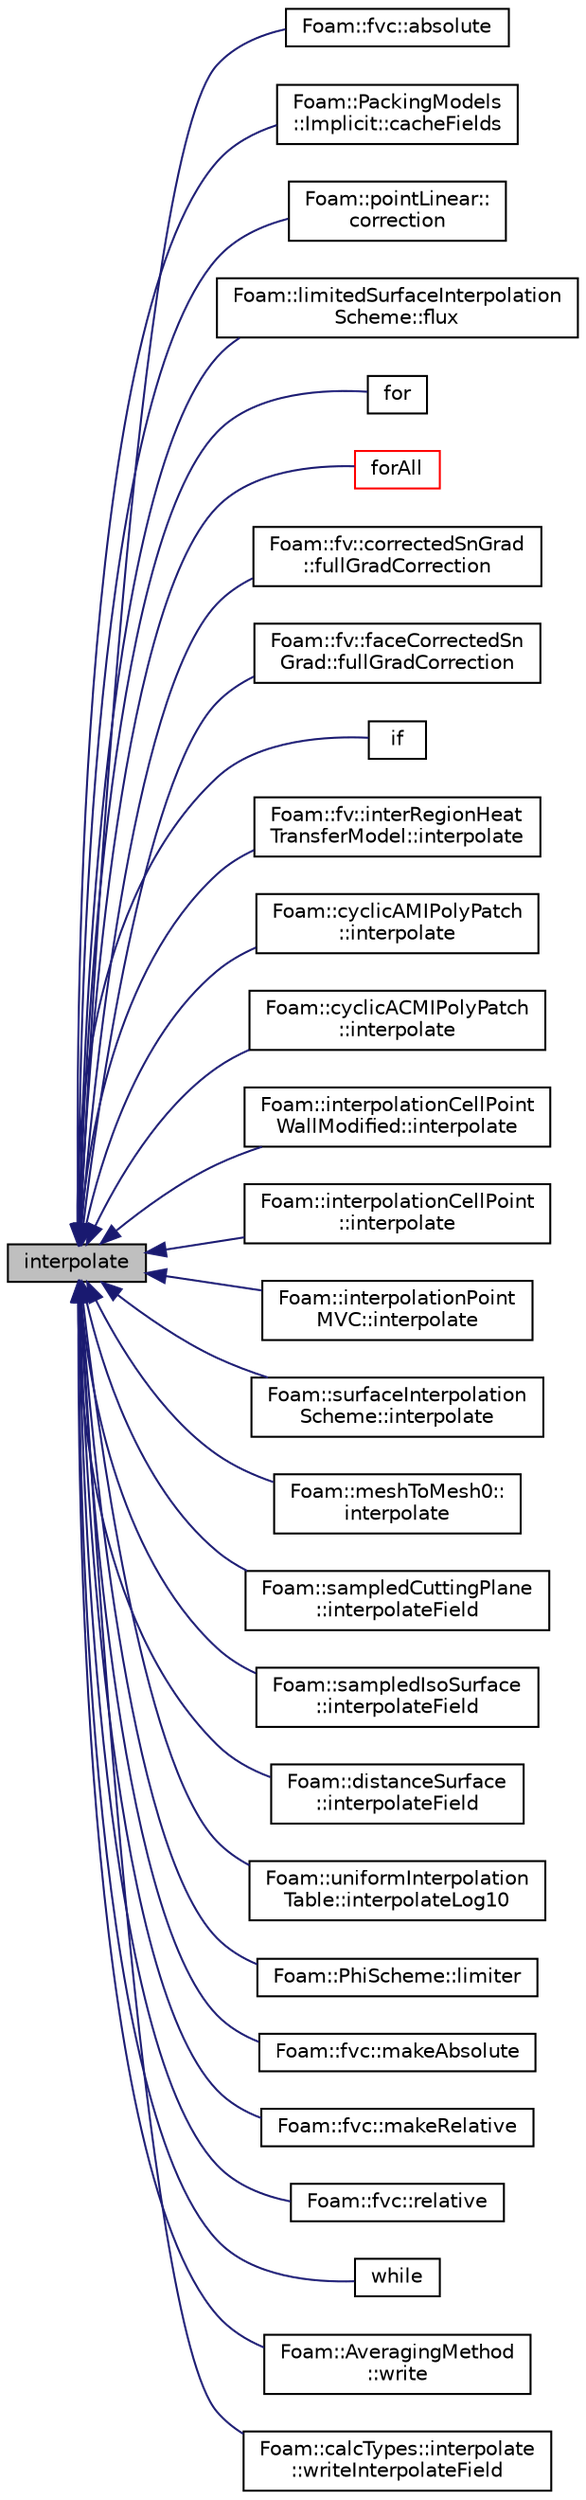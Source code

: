 digraph "interpolate"
{
  bgcolor="transparent";
  edge [fontname="Helvetica",fontsize="10",labelfontname="Helvetica",labelfontsize="10"];
  node [fontname="Helvetica",fontsize="10",shape=record];
  rankdir="LR";
  Node1 [label="interpolate",height=0.2,width=0.4,color="black", fillcolor="grey75", style="filled", fontcolor="black"];
  Node1 -> Node2 [dir="back",color="midnightblue",fontsize="10",style="solid",fontname="Helvetica"];
  Node2 [label="Foam::fvc::absolute",height=0.2,width=0.4,color="black",URL="$a10759.html#ae3a3435bb4f9e4cbc1c551fe32bdfdd5",tooltip="Return the given relative flux in absolute form. "];
  Node1 -> Node3 [dir="back",color="midnightblue",fontsize="10",style="solid",fontname="Helvetica"];
  Node3 [label="Foam::PackingModels\l::Implicit::cacheFields",height=0.2,width=0.4,color="black",URL="$a01039.html#a6005414ac27ae3e0b5a783ba216c1906",tooltip="Calculate the inter particles stresses. "];
  Node1 -> Node4 [dir="back",color="midnightblue",fontsize="10",style="solid",fontname="Helvetica"];
  Node4 [label="Foam::pointLinear::\lcorrection",height=0.2,width=0.4,color="black",URL="$a01885.html#a71944945191a35be21d9ab3b37c3170c",tooltip="Return the explicit correction to the face-interpolate. "];
  Node1 -> Node5 [dir="back",color="midnightblue",fontsize="10",style="solid",fontname="Helvetica"];
  Node5 [label="Foam::limitedSurfaceInterpolation\lScheme::flux",height=0.2,width=0.4,color="black",URL="$a01322.html#ac95d18cec78d48a66c28cd6a852f14ce",tooltip="Return the interpolation weighting factors. "];
  Node1 -> Node6 [dir="back",color="midnightblue",fontsize="10",style="solid",fontname="Helvetica"];
  Node6 [label="for",height=0.2,width=0.4,color="black",URL="$a03260.html#ae9610aff8f04c828f9db802f66a18f67"];
  Node1 -> Node7 [dir="back",color="midnightblue",fontsize="10",style="solid",fontname="Helvetica"];
  Node7 [label="forAll",height=0.2,width=0.4,color="red",URL="$a02965.html#a3a6dfa236873b1e0df07a723bccf5222"];
  Node1 -> Node8 [dir="back",color="midnightblue",fontsize="10",style="solid",fontname="Helvetica"];
  Node8 [label="Foam::fv::correctedSnGrad\l::fullGradCorrection",height=0.2,width=0.4,color="black",URL="$a00409.html#a1d818a559677e63f3aa628f1787133ce",tooltip="Return the explicit correction to the correctedSnGrad. "];
  Node1 -> Node9 [dir="back",color="midnightblue",fontsize="10",style="solid",fontname="Helvetica"];
  Node9 [label="Foam::fv::faceCorrectedSn\lGrad::fullGradCorrection",height=0.2,width=0.4,color="black",URL="$a00723.html#a1d818a559677e63f3aa628f1787133ce",tooltip="Return the explicit correction to the faceCorrectedSnGrad. "];
  Node1 -> Node10 [dir="back",color="midnightblue",fontsize="10",style="solid",fontname="Helvetica"];
  Node10 [label="if",height=0.2,width=0.4,color="black",URL="$a02919.html#a8b7f998449b569bf0b55d8c54cbac3cc"];
  Node1 -> Node11 [dir="back",color="midnightblue",fontsize="10",style="solid",fontname="Helvetica"];
  Node11 [label="Foam::fv::interRegionHeat\lTransferModel::interpolate",height=0.2,width=0.4,color="black",URL="$a01163.html#ad91860362fad211d1d2768b86ae9e29e"];
  Node1 -> Node12 [dir="back",color="midnightblue",fontsize="10",style="solid",fontname="Helvetica"];
  Node12 [label="Foam::cyclicAMIPolyPatch\l::interpolate",height=0.2,width=0.4,color="black",URL="$a00474.html#a41990bd56d1f7f2c879982d7b3b39dc9"];
  Node1 -> Node13 [dir="back",color="midnightblue",fontsize="10",style="solid",fontname="Helvetica"];
  Node13 [label="Foam::cyclicACMIPolyPatch\l::interpolate",height=0.2,width=0.4,color="black",URL="$a00464.html#ac8b3b0a38906a470b9a726d17ab78bac"];
  Node1 -> Node14 [dir="back",color="midnightblue",fontsize="10",style="solid",fontname="Helvetica"];
  Node14 [label="Foam::interpolationCellPoint\lWallModified::interpolate",height=0.2,width=0.4,color="black",URL="$a01157.html#abe5b877e90e64d50e608b5a06755b944",tooltip="Interpolate field to the given point in the given cell. "];
  Node1 -> Node15 [dir="back",color="midnightblue",fontsize="10",style="solid",fontname="Helvetica"];
  Node15 [label="Foam::interpolationCellPoint\l::interpolate",height=0.2,width=0.4,color="black",URL="$a01155.html#abe5b877e90e64d50e608b5a06755b944",tooltip="Interpolate field to the given point in the given cell. "];
  Node1 -> Node16 [dir="back",color="midnightblue",fontsize="10",style="solid",fontname="Helvetica"];
  Node16 [label="Foam::interpolationPoint\lMVC::interpolate",height=0.2,width=0.4,color="black",URL="$a01159.html#abe5b877e90e64d50e608b5a06755b944",tooltip="Interpolate field to the given point in the given cell. "];
  Node1 -> Node17 [dir="back",color="midnightblue",fontsize="10",style="solid",fontname="Helvetica"];
  Node17 [label="Foam::surfaceInterpolation\lScheme::interpolate",height=0.2,width=0.4,color="black",URL="$a02481.html#a0d86929cffc34612e29ca0c24e941a63",tooltip="Return the face-interpolate of the given cell field. "];
  Node1 -> Node18 [dir="back",color="midnightblue",fontsize="10",style="solid",fontname="Helvetica"];
  Node18 [label="Foam::meshToMesh0::\linterpolate",height=0.2,width=0.4,color="black",URL="$a01475.html#a47b9ebfc1ccdacc3c26e140ebf8b340f"];
  Node1 -> Node19 [dir="back",color="midnightblue",fontsize="10",style="solid",fontname="Helvetica"];
  Node19 [label="Foam::sampledCuttingPlane\l::interpolateField",height=0.2,width=0.4,color="black",URL="$a02222.html#aefd86b240db58e582111d07b68287113"];
  Node1 -> Node20 [dir="back",color="midnightblue",fontsize="10",style="solid",fontname="Helvetica"];
  Node20 [label="Foam::sampledIsoSurface\l::interpolateField",height=0.2,width=0.4,color="black",URL="$a02223.html#aefd86b240db58e582111d07b68287113"];
  Node1 -> Node21 [dir="back",color="midnightblue",fontsize="10",style="solid",fontname="Helvetica"];
  Node21 [label="Foam::distanceSurface\l::interpolateField",height=0.2,width=0.4,color="black",URL="$a00556.html#aefd86b240db58e582111d07b68287113"];
  Node1 -> Node22 [dir="back",color="midnightblue",fontsize="10",style="solid",fontname="Helvetica"];
  Node22 [label="Foam::uniformInterpolation\lTable::interpolateLog10",height=0.2,width=0.4,color="black",URL="$a02749.html#a2b4202d96d988f5ea09130852cd1e48f",tooltip="Interpolate - takes log10 flag into account. "];
  Node1 -> Node23 [dir="back",color="midnightblue",fontsize="10",style="solid",fontname="Helvetica"];
  Node23 [label="Foam::PhiScheme::limiter",height=0.2,width=0.4,color="black",URL="$a01849.html#aad9e018b93b59932a398c0826c5cef86",tooltip="Return the interpolation weighting factors. "];
  Node1 -> Node24 [dir="back",color="midnightblue",fontsize="10",style="solid",fontname="Helvetica"];
  Node24 [label="Foam::fvc::makeAbsolute",height=0.2,width=0.4,color="black",URL="$a10759.html#afb8e4081618608c9bdcbcd668f937cab",tooltip="Make the given flux absolute. "];
  Node1 -> Node25 [dir="back",color="midnightblue",fontsize="10",style="solid",fontname="Helvetica"];
  Node25 [label="Foam::fvc::makeRelative",height=0.2,width=0.4,color="black",URL="$a10759.html#a79384edbcf2434087a6be234642812b0",tooltip="Make the given flux relative. "];
  Node1 -> Node26 [dir="back",color="midnightblue",fontsize="10",style="solid",fontname="Helvetica"];
  Node26 [label="Foam::fvc::relative",height=0.2,width=0.4,color="black",URL="$a10759.html#ae6d0ce0ddcc1862b63ec30e39f2a5087",tooltip="Return the given absolute flux in relative form. "];
  Node1 -> Node27 [dir="back",color="midnightblue",fontsize="10",style="solid",fontname="Helvetica"];
  Node27 [label="while",height=0.2,width=0.4,color="black",URL="$a02962.html#ab13470e79e249d04c443bf59be9ff31d"];
  Node1 -> Node28 [dir="back",color="midnightblue",fontsize="10",style="solid",fontname="Helvetica"];
  Node28 [label="Foam::AveragingMethod\l::write",height=0.2,width=0.4,color="black",URL="$a00090.html#a6e5faa425b059eeb55cd904755791076",tooltip="Write using setting from DB. "];
  Node1 -> Node29 [dir="back",color="midnightblue",fontsize="10",style="solid",fontname="Helvetica"];
  Node29 [label="Foam::calcTypes::interpolate\l::writeInterpolateField",height=0.2,width=0.4,color="black",URL="$a01149.html#abdc6e5cf54dfb66813e3de9bc3264108",tooltip="Write interpolate fields. "];
}
